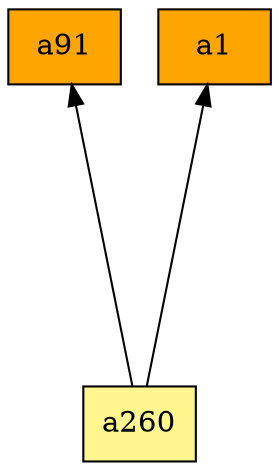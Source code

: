 digraph G {
rankdir=BT;ranksep="2.0";
"a260" [shape=record,fillcolor=khaki1,style=filled,label="{a260}"];
"a91" [shape=record,fillcolor=orange,style=filled,label="{a91}"];
"a1" [shape=record,fillcolor=orange,style=filled,label="{a1}"];
"a260" -> "a1"
"a260" -> "a91"
}